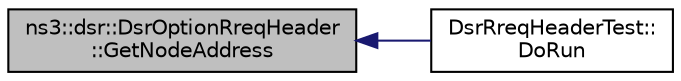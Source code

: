 digraph "ns3::dsr::DsrOptionRreqHeader::GetNodeAddress"
{
  edge [fontname="Helvetica",fontsize="10",labelfontname="Helvetica",labelfontsize="10"];
  node [fontname="Helvetica",fontsize="10",shape=record];
  rankdir="LR";
  Node1 [label="ns3::dsr::DsrOptionRreqHeader\l::GetNodeAddress",height=0.2,width=0.4,color="black", fillcolor="grey75", style="filled", fontcolor="black"];
  Node1 -> Node2 [dir="back",color="midnightblue",fontsize="10",style="solid"];
  Node2 [label="DsrRreqHeaderTest::\lDoRun",height=0.2,width=0.4,color="black", fillcolor="white", style="filled",URL="$d9/df2/classDsrRreqHeaderTest.html#a546254bf7a2dd9ca3a24a14aca40e7a1",tooltip="Implementation to actually run this TestCase. "];
}
